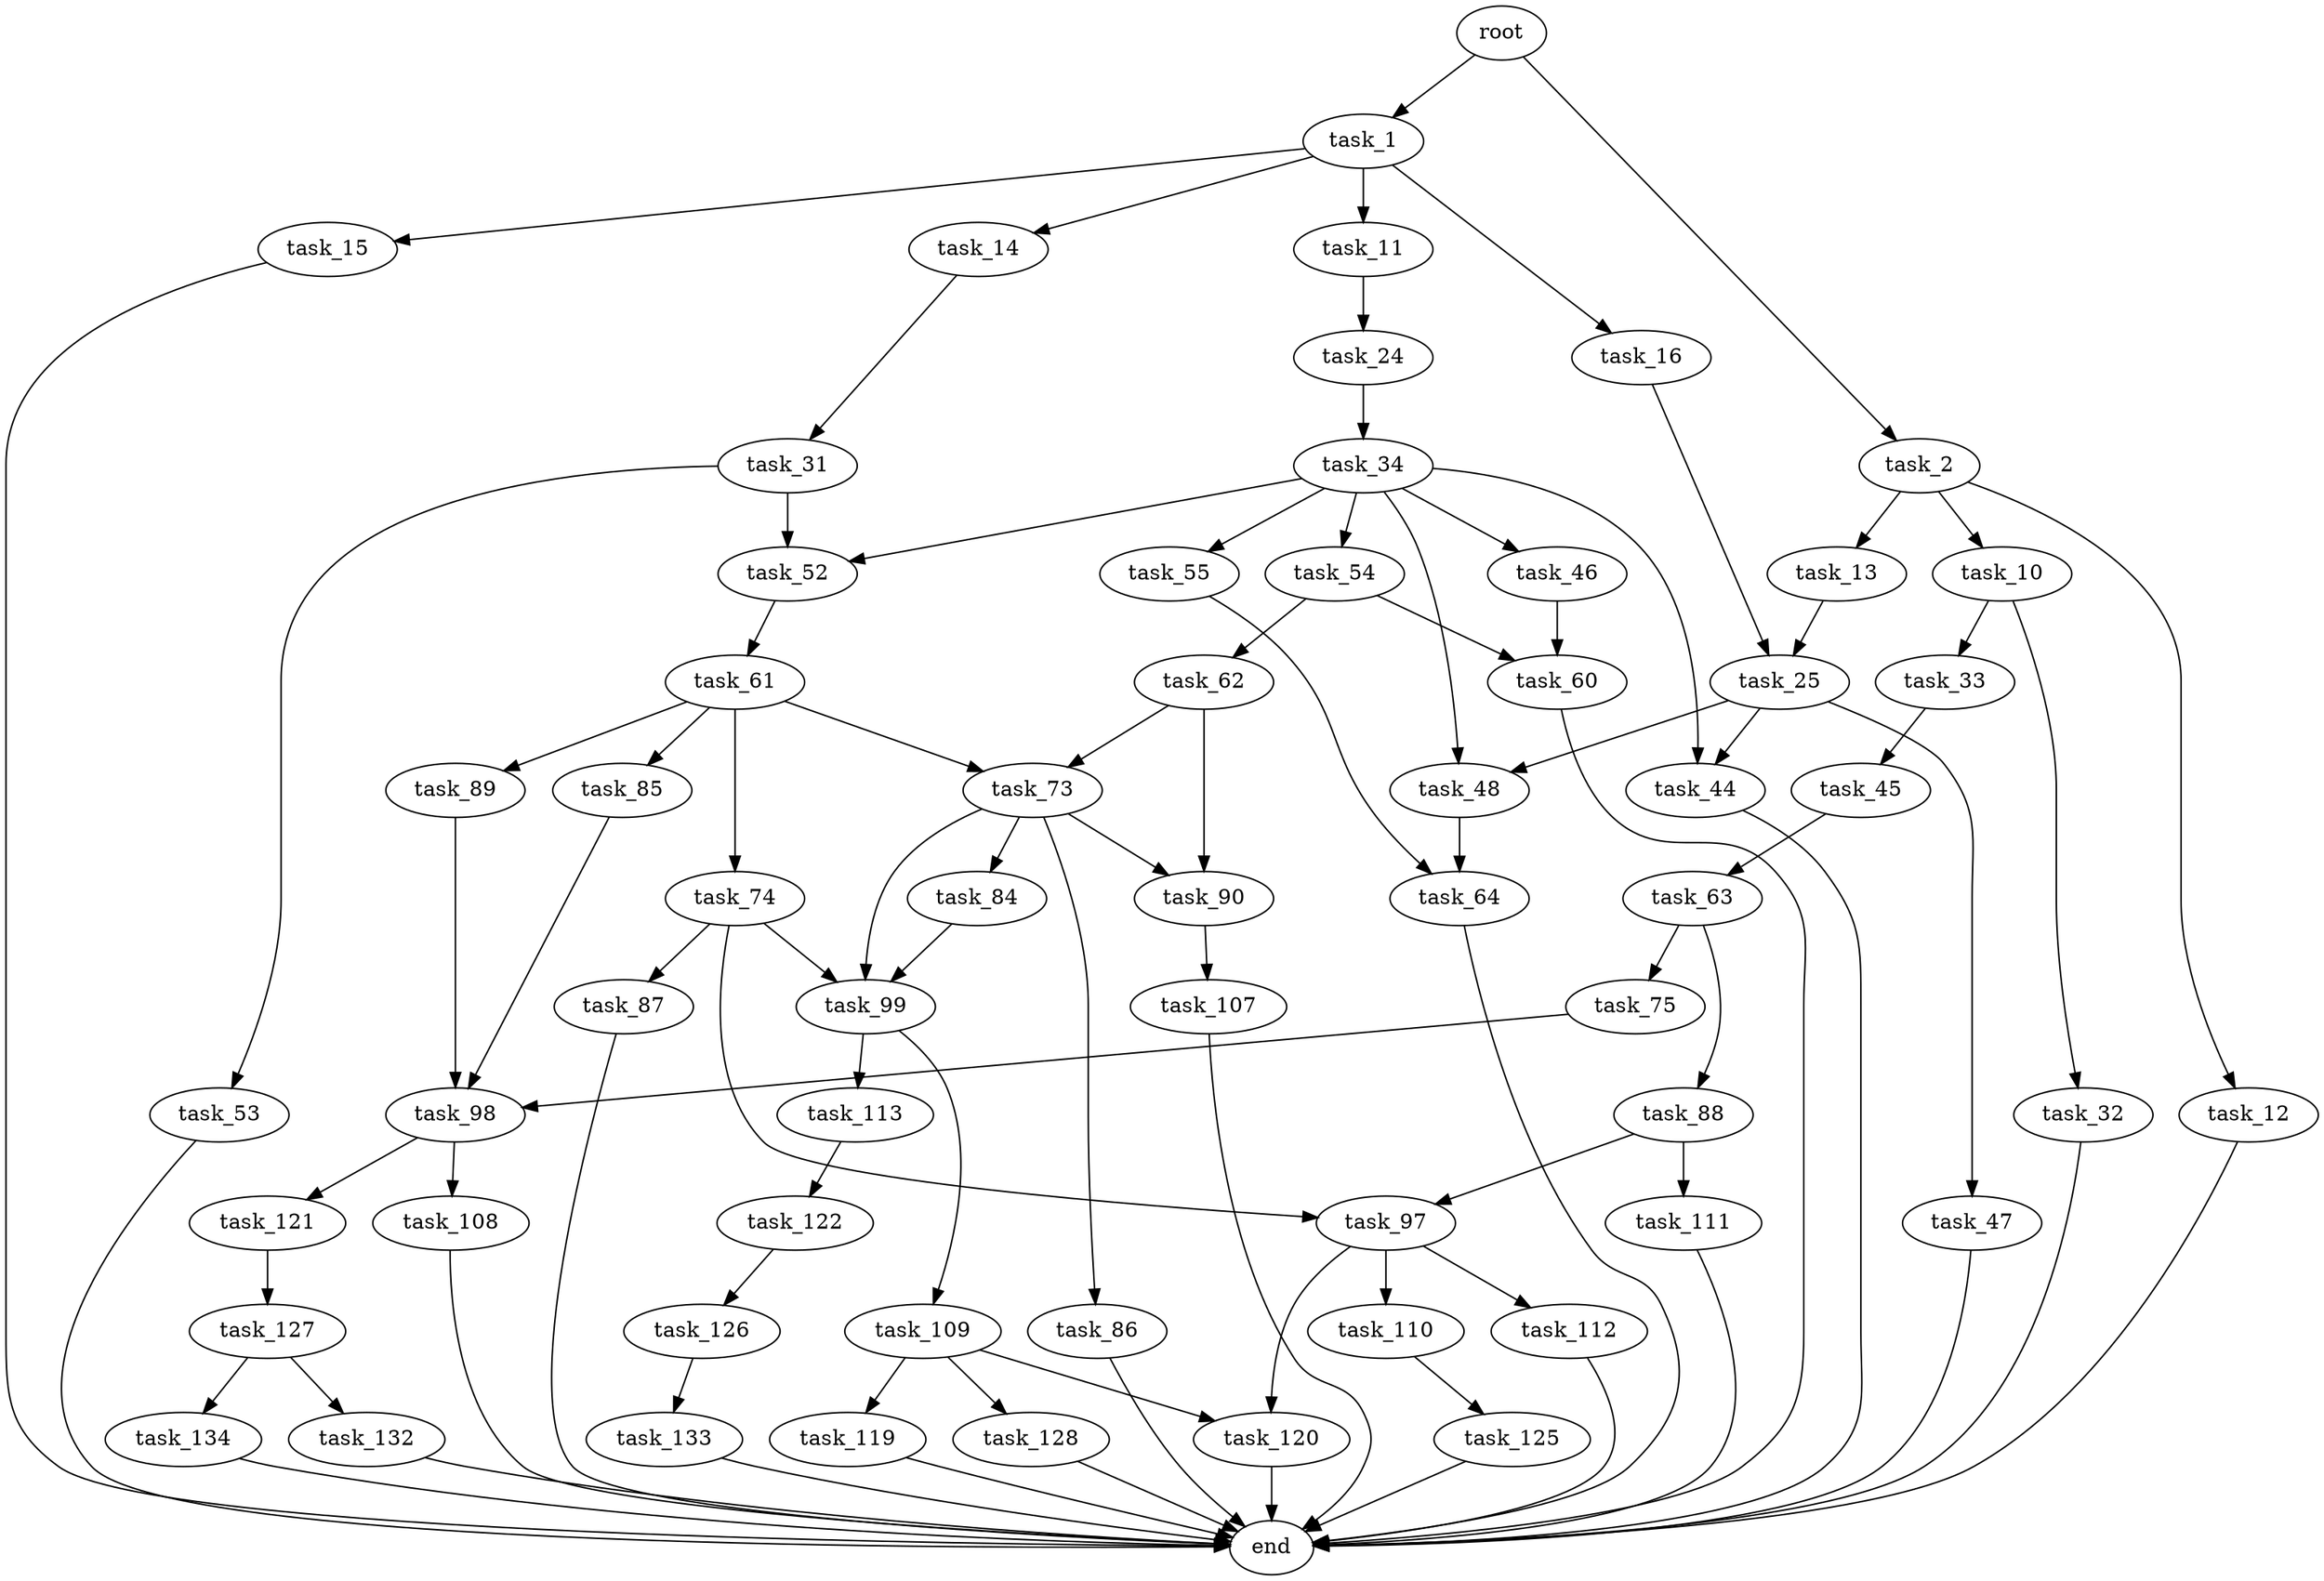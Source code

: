 digraph G {
  root [size="0.000000"];
  task_1 [size="8589934592.000000"];
  task_2 [size="231928233984.000000"];
  task_10 [size="723982024537.000000"];
  task_11 [size="28991029248.000000"];
  task_12 [size="28991029248.000000"];
  task_13 [size="28991029248.000000"];
  task_14 [size="6111687158.000000"];
  task_15 [size="1073741824000.000000"];
  task_16 [size="301515032620.000000"];
  task_24 [size="11398754340.000000"];
  task_25 [size="782757789696.000000"];
  task_31 [size="987359943860.000000"];
  task_32 [size="782757789696.000000"];
  task_33 [size="17151727837.000000"];
  task_34 [size="391623158824.000000"];
  task_44 [size="52594768512.000000"];
  task_45 [size="28991029248.000000"];
  task_46 [size="1510510287.000000"];
  task_47 [size="8589934592.000000"];
  task_48 [size="368293445632.000000"];
  task_52 [size="549755813888.000000"];
  task_53 [size="43076933468.000000"];
  task_54 [size="231928233984.000000"];
  task_55 [size="962418843415.000000"];
  task_60 [size="41410074893.000000"];
  task_61 [size="14619131441.000000"];
  task_62 [size="231928233984.000000"];
  task_63 [size="22394867564.000000"];
  task_64 [size="99049804293.000000"];
  task_73 [size="25307070842.000000"];
  task_74 [size="782757789696.000000"];
  task_75 [size="7569019900.000000"];
  task_84 [size="68719476736.000000"];
  task_85 [size="10381397514.000000"];
  task_86 [size="1194153187.000000"];
  task_87 [size="338899035999.000000"];
  task_88 [size="62823417438.000000"];
  task_89 [size="231928233984.000000"];
  task_90 [size="1073741824000.000000"];
  task_97 [size="11151842909.000000"];
  task_98 [size="549755813888.000000"];
  task_99 [size="8589934592.000000"];
  task_107 [size="68719476736.000000"];
  task_108 [size="13653350895.000000"];
  task_109 [size="782757789696.000000"];
  task_110 [size="1073741824000.000000"];
  task_111 [size="231928233984.000000"];
  task_112 [size="1220200265977.000000"];
  task_113 [size="1780313123.000000"];
  task_119 [size="782757789696.000000"];
  task_120 [size="4571624587.000000"];
  task_121 [size="10653748507.000000"];
  task_122 [size="754976777667.000000"];
  task_125 [size="13132888856.000000"];
  task_126 [size="3623909610.000000"];
  task_127 [size="8906338539.000000"];
  task_128 [size="1154749956020.000000"];
  task_132 [size="308695128014.000000"];
  task_133 [size="68719476736.000000"];
  task_134 [size="52986158134.000000"];
  end [size="0.000000"];

  root -> task_1 [size="1.000000"];
  root -> task_2 [size="1.000000"];
  task_1 -> task_11 [size="33554432.000000"];
  task_1 -> task_14 [size="33554432.000000"];
  task_1 -> task_15 [size="33554432.000000"];
  task_1 -> task_16 [size="33554432.000000"];
  task_2 -> task_10 [size="301989888.000000"];
  task_2 -> task_12 [size="301989888.000000"];
  task_2 -> task_13 [size="301989888.000000"];
  task_10 -> task_32 [size="536870912.000000"];
  task_10 -> task_33 [size="536870912.000000"];
  task_11 -> task_24 [size="75497472.000000"];
  task_12 -> end [size="1.000000"];
  task_13 -> task_25 [size="75497472.000000"];
  task_14 -> task_31 [size="411041792.000000"];
  task_15 -> end [size="1.000000"];
  task_16 -> task_25 [size="209715200.000000"];
  task_24 -> task_34 [size="536870912.000000"];
  task_25 -> task_44 [size="679477248.000000"];
  task_25 -> task_47 [size="679477248.000000"];
  task_25 -> task_48 [size="679477248.000000"];
  task_31 -> task_52 [size="838860800.000000"];
  task_31 -> task_53 [size="838860800.000000"];
  task_32 -> end [size="1.000000"];
  task_33 -> task_45 [size="301989888.000000"];
  task_34 -> task_44 [size="301989888.000000"];
  task_34 -> task_46 [size="301989888.000000"];
  task_34 -> task_48 [size="301989888.000000"];
  task_34 -> task_52 [size="301989888.000000"];
  task_34 -> task_54 [size="301989888.000000"];
  task_34 -> task_55 [size="301989888.000000"];
  task_44 -> end [size="1.000000"];
  task_45 -> task_63 [size="75497472.000000"];
  task_46 -> task_60 [size="75497472.000000"];
  task_47 -> end [size="1.000000"];
  task_48 -> task_64 [size="411041792.000000"];
  task_52 -> task_61 [size="536870912.000000"];
  task_53 -> end [size="1.000000"];
  task_54 -> task_60 [size="301989888.000000"];
  task_54 -> task_62 [size="301989888.000000"];
  task_55 -> task_64 [size="838860800.000000"];
  task_60 -> end [size="1.000000"];
  task_61 -> task_73 [size="679477248.000000"];
  task_61 -> task_74 [size="679477248.000000"];
  task_61 -> task_85 [size="679477248.000000"];
  task_61 -> task_89 [size="679477248.000000"];
  task_62 -> task_73 [size="301989888.000000"];
  task_62 -> task_90 [size="301989888.000000"];
  task_63 -> task_75 [size="75497472.000000"];
  task_63 -> task_88 [size="75497472.000000"];
  task_64 -> end [size="1.000000"];
  task_73 -> task_84 [size="679477248.000000"];
  task_73 -> task_86 [size="679477248.000000"];
  task_73 -> task_90 [size="679477248.000000"];
  task_73 -> task_99 [size="679477248.000000"];
  task_74 -> task_87 [size="679477248.000000"];
  task_74 -> task_97 [size="679477248.000000"];
  task_74 -> task_99 [size="679477248.000000"];
  task_75 -> task_98 [size="301989888.000000"];
  task_84 -> task_99 [size="134217728.000000"];
  task_85 -> task_98 [size="33554432.000000"];
  task_86 -> end [size="1.000000"];
  task_87 -> end [size="1.000000"];
  task_88 -> task_97 [size="209715200.000000"];
  task_88 -> task_111 [size="209715200.000000"];
  task_89 -> task_98 [size="301989888.000000"];
  task_90 -> task_107 [size="838860800.000000"];
  task_97 -> task_110 [size="411041792.000000"];
  task_97 -> task_112 [size="411041792.000000"];
  task_97 -> task_120 [size="411041792.000000"];
  task_98 -> task_108 [size="536870912.000000"];
  task_98 -> task_121 [size="536870912.000000"];
  task_99 -> task_109 [size="33554432.000000"];
  task_99 -> task_113 [size="33554432.000000"];
  task_107 -> end [size="1.000000"];
  task_108 -> end [size="1.000000"];
  task_109 -> task_119 [size="679477248.000000"];
  task_109 -> task_120 [size="679477248.000000"];
  task_109 -> task_128 [size="679477248.000000"];
  task_110 -> task_125 [size="838860800.000000"];
  task_111 -> end [size="1.000000"];
  task_112 -> end [size="1.000000"];
  task_113 -> task_122 [size="33554432.000000"];
  task_119 -> end [size="1.000000"];
  task_120 -> end [size="1.000000"];
  task_121 -> task_127 [size="209715200.000000"];
  task_122 -> task_126 [size="679477248.000000"];
  task_125 -> end [size="1.000000"];
  task_126 -> task_133 [size="209715200.000000"];
  task_127 -> task_132 [size="301989888.000000"];
  task_127 -> task_134 [size="301989888.000000"];
  task_128 -> end [size="1.000000"];
  task_132 -> end [size="1.000000"];
  task_133 -> end [size="1.000000"];
  task_134 -> end [size="1.000000"];
}

